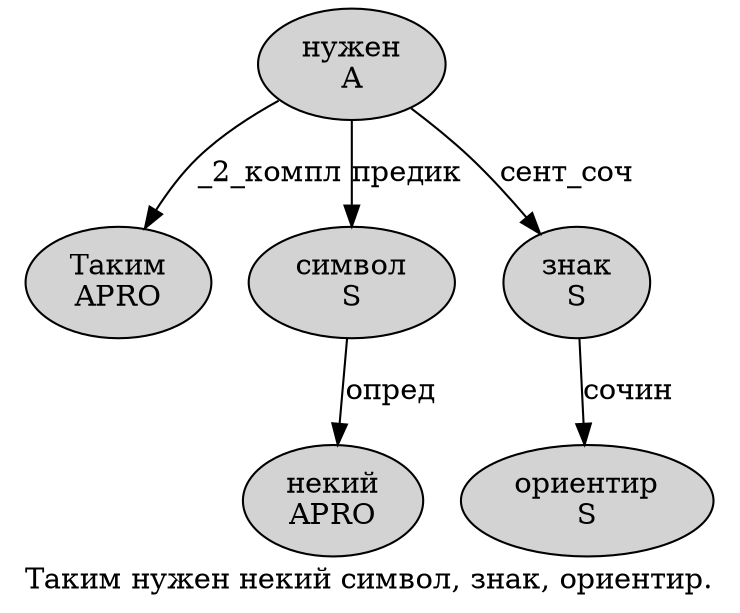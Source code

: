 digraph SENTENCE_417 {
	graph [label="Таким нужен некий символ, знак, ориентир."]
	node [style=filled]
		0 [label="Таким
APRO" color="" fillcolor=lightgray penwidth=1 shape=ellipse]
		1 [label="нужен
A" color="" fillcolor=lightgray penwidth=1 shape=ellipse]
		2 [label="некий
APRO" color="" fillcolor=lightgray penwidth=1 shape=ellipse]
		3 [label="символ
S" color="" fillcolor=lightgray penwidth=1 shape=ellipse]
		5 [label="знак
S" color="" fillcolor=lightgray penwidth=1 shape=ellipse]
		7 [label="ориентир
S" color="" fillcolor=lightgray penwidth=1 shape=ellipse]
			5 -> 7 [label="сочин"]
			3 -> 2 [label="опред"]
			1 -> 0 [label="_2_компл"]
			1 -> 3 [label="предик"]
			1 -> 5 [label="сент_соч"]
}